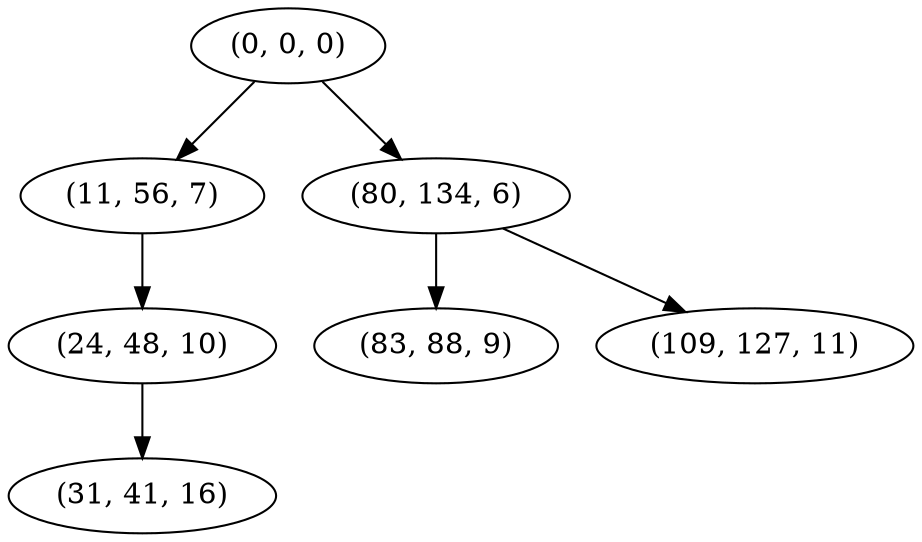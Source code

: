 digraph tree {
    "(0, 0, 0)";
    "(11, 56, 7)";
    "(24, 48, 10)";
    "(31, 41, 16)";
    "(80, 134, 6)";
    "(83, 88, 9)";
    "(109, 127, 11)";
    "(0, 0, 0)" -> "(11, 56, 7)";
    "(0, 0, 0)" -> "(80, 134, 6)";
    "(11, 56, 7)" -> "(24, 48, 10)";
    "(24, 48, 10)" -> "(31, 41, 16)";
    "(80, 134, 6)" -> "(83, 88, 9)";
    "(80, 134, 6)" -> "(109, 127, 11)";
}
